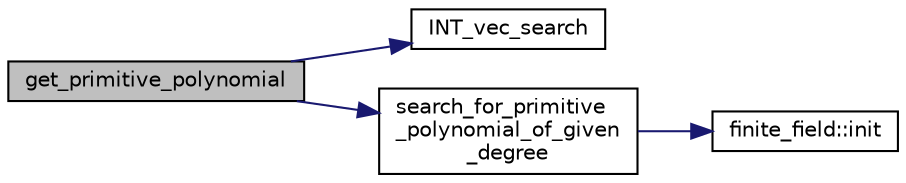 digraph "get_primitive_polynomial"
{
  edge [fontname="Helvetica",fontsize="10",labelfontname="Helvetica",labelfontsize="10"];
  node [fontname="Helvetica",fontsize="10",shape=record];
  rankdir="LR";
  Node0 [label="get_primitive_polynomial",height=0.2,width=0.4,color="black", fillcolor="grey75", style="filled", fontcolor="black"];
  Node0 -> Node1 [color="midnightblue",fontsize="10",style="solid",fontname="Helvetica"];
  Node1 [label="INT_vec_search",height=0.2,width=0.4,color="black", fillcolor="white", style="filled",URL="$d5/de2/foundations_2data__structures_2data__structures_8h.html#ad103ef2316a1f671bdb68fd9cd9ba945"];
  Node0 -> Node2 [color="midnightblue",fontsize="10",style="solid",fontname="Helvetica"];
  Node2 [label="search_for_primitive\l_polynomial_of_given\l_degree",height=0.2,width=0.4,color="black", fillcolor="white", style="filled",URL="$da/da9/galois__global_8_c.html#a5f70384bd08b74ef6f9e0f8663d0f286"];
  Node2 -> Node3 [color="midnightblue",fontsize="10",style="solid",fontname="Helvetica"];
  Node3 [label="finite_field::init",height=0.2,width=0.4,color="black", fillcolor="white", style="filled",URL="$df/d5a/classfinite__field.html#a13e75e8165b27464935b50368ee8313c"];
}
